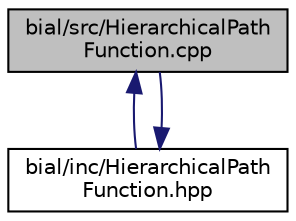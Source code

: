 digraph "bial/src/HierarchicalPathFunction.cpp"
{
  edge [fontname="Helvetica",fontsize="10",labelfontname="Helvetica",labelfontsize="10"];
  node [fontname="Helvetica",fontsize="10",shape=record];
  Node1 [label="bial/src/HierarchicalPath\lFunction.cpp",height=0.2,width=0.4,color="black", fillcolor="grey75", style="filled", fontcolor="black"];
  Node1 -> Node2 [dir="back",color="midnightblue",fontsize="10",style="solid",fontname="Helvetica"];
  Node2 [label="bial/inc/HierarchicalPath\lFunction.hpp",height=0.2,width=0.4,color="black", fillcolor="white", style="filled",URL="$_hierarchical_path_function_8hpp.html"];
  Node2 -> Node1 [dir="back",color="midnightblue",fontsize="10",style="solid",fontname="Helvetica"];
}
